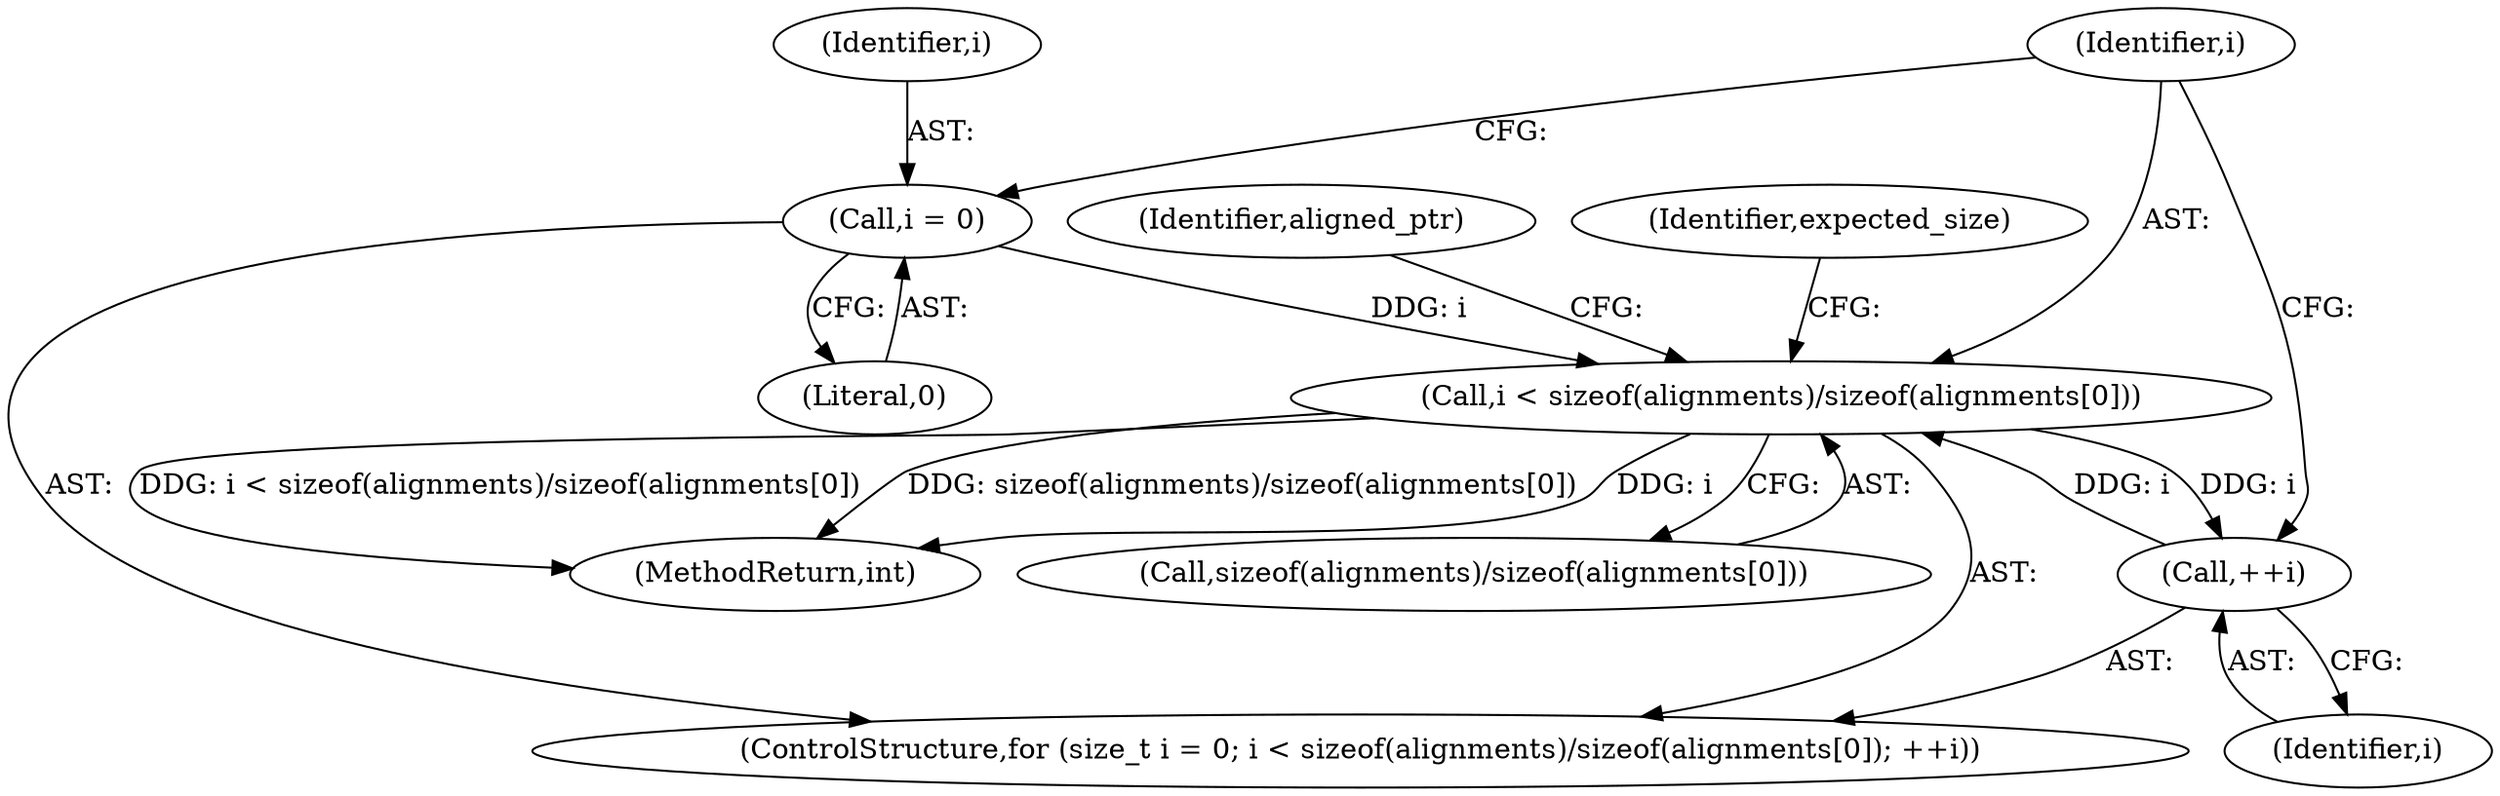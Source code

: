 digraph "0_Android_8e7a2b4d13bff03973dbad2bfb88a04296140433_0@API" {
"1000130" [label="(Call,i < sizeof(alignments)/sizeof(alignments[0]))"];
"1000139" [label="(Call,++i)"];
"1000130" [label="(Call,i < sizeof(alignments)/sizeof(alignments[0]))"];
"1000127" [label="(Call,i = 0)"];
"1000501" [label="(MethodReturn,int)"];
"1000139" [label="(Call,++i)"];
"1000129" [label="(Literal,0)"];
"1000176" [label="(Identifier,expected_size)"];
"1000132" [label="(Call,sizeof(alignments)/sizeof(alignments[0]))"];
"1000131" [label="(Identifier,i)"];
"1000125" [label="(ControlStructure,for (size_t i = 0; i < sizeof(alignments)/sizeof(alignments[0]); ++i))"];
"1000127" [label="(Call,i = 0)"];
"1000140" [label="(Identifier,i)"];
"1000128" [label="(Identifier,i)"];
"1000130" [label="(Call,i < sizeof(alignments)/sizeof(alignments[0]))"];
"1000144" [label="(Identifier,aligned_ptr)"];
"1000130" -> "1000125"  [label="AST: "];
"1000130" -> "1000132"  [label="CFG: "];
"1000131" -> "1000130"  [label="AST: "];
"1000132" -> "1000130"  [label="AST: "];
"1000144" -> "1000130"  [label="CFG: "];
"1000176" -> "1000130"  [label="CFG: "];
"1000130" -> "1000501"  [label="DDG: i < sizeof(alignments)/sizeof(alignments[0])"];
"1000130" -> "1000501"  [label="DDG: sizeof(alignments)/sizeof(alignments[0])"];
"1000130" -> "1000501"  [label="DDG: i"];
"1000139" -> "1000130"  [label="DDG: i"];
"1000127" -> "1000130"  [label="DDG: i"];
"1000130" -> "1000139"  [label="DDG: i"];
"1000139" -> "1000125"  [label="AST: "];
"1000139" -> "1000140"  [label="CFG: "];
"1000140" -> "1000139"  [label="AST: "];
"1000131" -> "1000139"  [label="CFG: "];
"1000127" -> "1000125"  [label="AST: "];
"1000127" -> "1000129"  [label="CFG: "];
"1000128" -> "1000127"  [label="AST: "];
"1000129" -> "1000127"  [label="AST: "];
"1000131" -> "1000127"  [label="CFG: "];
}
